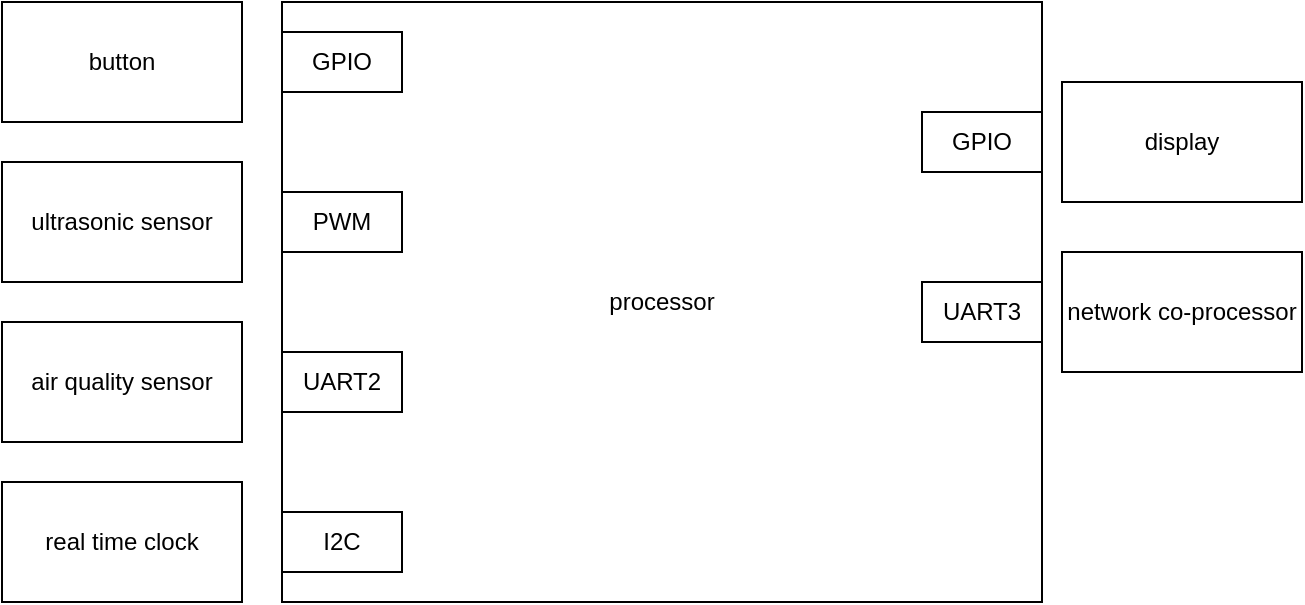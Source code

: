 <mxfile version="17.2.2" type="github">
  <diagram id="JmmnXUoBwWL0g1PXkOQh" name="Page-1">
    <mxGraphModel dx="1298" dy="752" grid="1" gridSize="10" guides="1" tooltips="1" connect="1" arrows="1" fold="1" page="1" pageScale="1" pageWidth="827" pageHeight="1169" math="0" shadow="0">
      <root>
        <mxCell id="0" />
        <mxCell id="1" parent="0" />
        <mxCell id="KgNzIUeSmMRCIcplDyC2-1" value="button" style="rounded=0;whiteSpace=wrap;html=1;" vertex="1" parent="1">
          <mxGeometry x="70" y="80" width="120" height="60" as="geometry" />
        </mxCell>
        <mxCell id="KgNzIUeSmMRCIcplDyC2-2" value="ultrasonic sensor" style="rounded=0;whiteSpace=wrap;html=1;" vertex="1" parent="1">
          <mxGeometry x="70" y="160" width="120" height="60" as="geometry" />
        </mxCell>
        <mxCell id="KgNzIUeSmMRCIcplDyC2-3" value="air quality sensor" style="rounded=0;whiteSpace=wrap;html=1;" vertex="1" parent="1">
          <mxGeometry x="70" y="240" width="120" height="60" as="geometry" />
        </mxCell>
        <mxCell id="KgNzIUeSmMRCIcplDyC2-4" value="processor" style="rounded=0;whiteSpace=wrap;html=1;" vertex="1" parent="1">
          <mxGeometry x="210" y="80" width="380" height="300" as="geometry" />
        </mxCell>
        <mxCell id="KgNzIUeSmMRCIcplDyC2-5" value="network co-processor" style="rounded=0;whiteSpace=wrap;html=1;" vertex="1" parent="1">
          <mxGeometry x="600" y="205" width="120" height="60" as="geometry" />
        </mxCell>
        <mxCell id="KgNzIUeSmMRCIcplDyC2-6" value="display" style="rounded=0;whiteSpace=wrap;html=1;" vertex="1" parent="1">
          <mxGeometry x="600" y="120" width="120" height="60" as="geometry" />
        </mxCell>
        <mxCell id="KgNzIUeSmMRCIcplDyC2-7" value="real time clock" style="rounded=0;whiteSpace=wrap;html=1;" vertex="1" parent="1">
          <mxGeometry x="70" y="320" width="120" height="60" as="geometry" />
        </mxCell>
        <mxCell id="KgNzIUeSmMRCIcplDyC2-8" value="I2C" style="rounded=0;whiteSpace=wrap;html=1;" vertex="1" parent="1">
          <mxGeometry x="210" y="335" width="60" height="30" as="geometry" />
        </mxCell>
        <mxCell id="KgNzIUeSmMRCIcplDyC2-9" value="GPIO" style="rounded=0;whiteSpace=wrap;html=1;" vertex="1" parent="1">
          <mxGeometry x="210" y="95" width="60" height="30" as="geometry" />
        </mxCell>
        <mxCell id="KgNzIUeSmMRCIcplDyC2-10" value="PWM" style="rounded=0;whiteSpace=wrap;html=1;" vertex="1" parent="1">
          <mxGeometry x="210" y="175" width="60" height="30" as="geometry" />
        </mxCell>
        <mxCell id="KgNzIUeSmMRCIcplDyC2-11" value="UART2" style="rounded=0;whiteSpace=wrap;html=1;" vertex="1" parent="1">
          <mxGeometry x="210" y="255" width="60" height="30" as="geometry" />
        </mxCell>
        <mxCell id="KgNzIUeSmMRCIcplDyC2-12" value="UART3" style="rounded=0;whiteSpace=wrap;html=1;" vertex="1" parent="1">
          <mxGeometry x="530" y="220" width="60" height="30" as="geometry" />
        </mxCell>
        <mxCell id="KgNzIUeSmMRCIcplDyC2-15" value="GPIO" style="rounded=0;whiteSpace=wrap;html=1;" vertex="1" parent="1">
          <mxGeometry x="530" y="135" width="60" height="30" as="geometry" />
        </mxCell>
      </root>
    </mxGraphModel>
  </diagram>
</mxfile>
